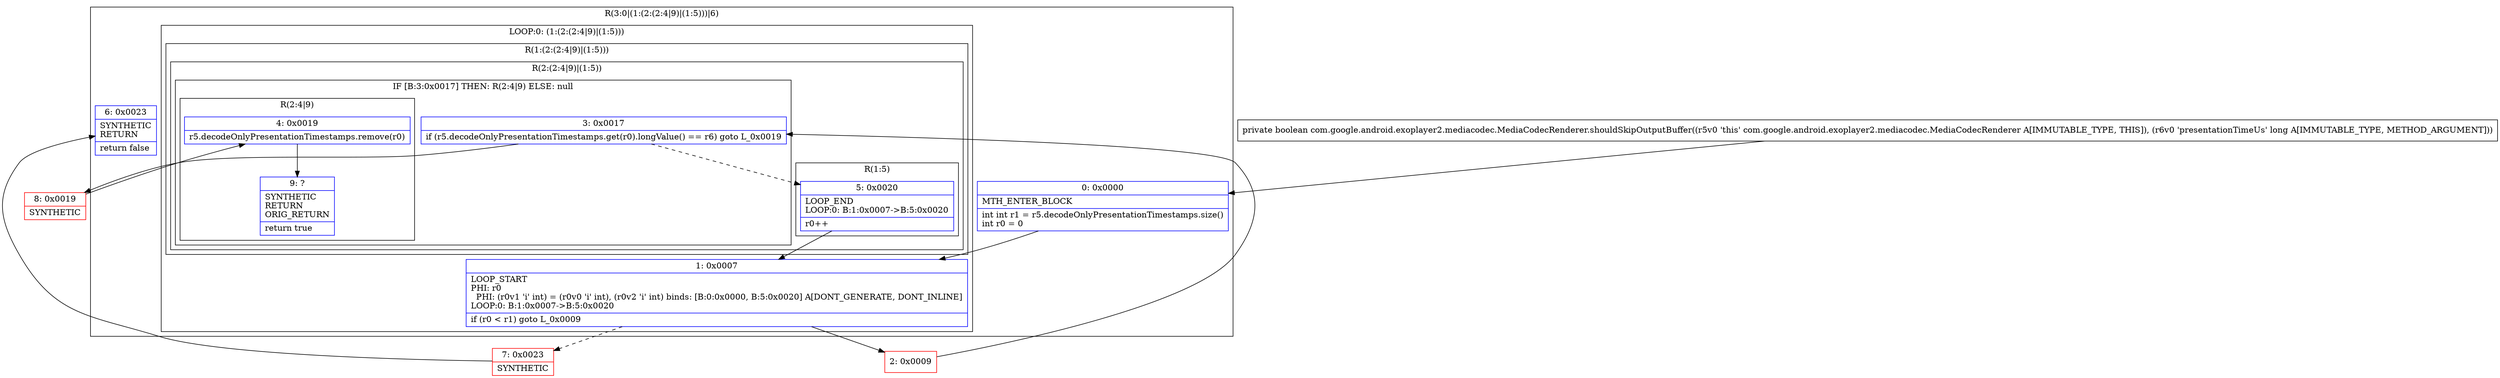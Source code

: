 digraph "CFG forcom.google.android.exoplayer2.mediacodec.MediaCodecRenderer.shouldSkipOutputBuffer(J)Z" {
subgraph cluster_Region_1662857762 {
label = "R(3:0|(1:(2:(2:4|9)|(1:5)))|6)";
node [shape=record,color=blue];
Node_0 [shape=record,label="{0\:\ 0x0000|MTH_ENTER_BLOCK\l|int int r1 = r5.decodeOnlyPresentationTimestamps.size()\lint r0 = 0\l}"];
subgraph cluster_LoopRegion_1349472216 {
label = "LOOP:0: (1:(2:(2:4|9)|(1:5)))";
node [shape=record,color=blue];
Node_1 [shape=record,label="{1\:\ 0x0007|LOOP_START\lPHI: r0 \l  PHI: (r0v1 'i' int) = (r0v0 'i' int), (r0v2 'i' int) binds: [B:0:0x0000, B:5:0x0020] A[DONT_GENERATE, DONT_INLINE]\lLOOP:0: B:1:0x0007\-\>B:5:0x0020\l|if (r0 \< r1) goto L_0x0009\l}"];
subgraph cluster_Region_722546214 {
label = "R(1:(2:(2:4|9)|(1:5)))";
node [shape=record,color=blue];
subgraph cluster_Region_1049283329 {
label = "R(2:(2:4|9)|(1:5))";
node [shape=record,color=blue];
subgraph cluster_IfRegion_562868326 {
label = "IF [B:3:0x0017] THEN: R(2:4|9) ELSE: null";
node [shape=record,color=blue];
Node_3 [shape=record,label="{3\:\ 0x0017|if (r5.decodeOnlyPresentationTimestamps.get(r0).longValue() == r6) goto L_0x0019\l}"];
subgraph cluster_Region_730470999 {
label = "R(2:4|9)";
node [shape=record,color=blue];
Node_4 [shape=record,label="{4\:\ 0x0019|r5.decodeOnlyPresentationTimestamps.remove(r0)\l}"];
Node_9 [shape=record,label="{9\:\ ?|SYNTHETIC\lRETURN\lORIG_RETURN\l|return true\l}"];
}
}
subgraph cluster_Region_541806435 {
label = "R(1:5)";
node [shape=record,color=blue];
Node_5 [shape=record,label="{5\:\ 0x0020|LOOP_END\lLOOP:0: B:1:0x0007\-\>B:5:0x0020\l|r0++\l}"];
}
}
}
}
Node_6 [shape=record,label="{6\:\ 0x0023|SYNTHETIC\lRETURN\l|return false\l}"];
}
Node_2 [shape=record,color=red,label="{2\:\ 0x0009}"];
Node_7 [shape=record,color=red,label="{7\:\ 0x0023|SYNTHETIC\l}"];
Node_8 [shape=record,color=red,label="{8\:\ 0x0019|SYNTHETIC\l}"];
MethodNode[shape=record,label="{private boolean com.google.android.exoplayer2.mediacodec.MediaCodecRenderer.shouldSkipOutputBuffer((r5v0 'this' com.google.android.exoplayer2.mediacodec.MediaCodecRenderer A[IMMUTABLE_TYPE, THIS]), (r6v0 'presentationTimeUs' long A[IMMUTABLE_TYPE, METHOD_ARGUMENT])) }"];
MethodNode -> Node_0;
Node_0 -> Node_1;
Node_1 -> Node_2;
Node_1 -> Node_7[style=dashed];
Node_3 -> Node_5[style=dashed];
Node_3 -> Node_8;
Node_4 -> Node_9;
Node_5 -> Node_1;
Node_2 -> Node_3;
Node_7 -> Node_6;
Node_8 -> Node_4;
}

